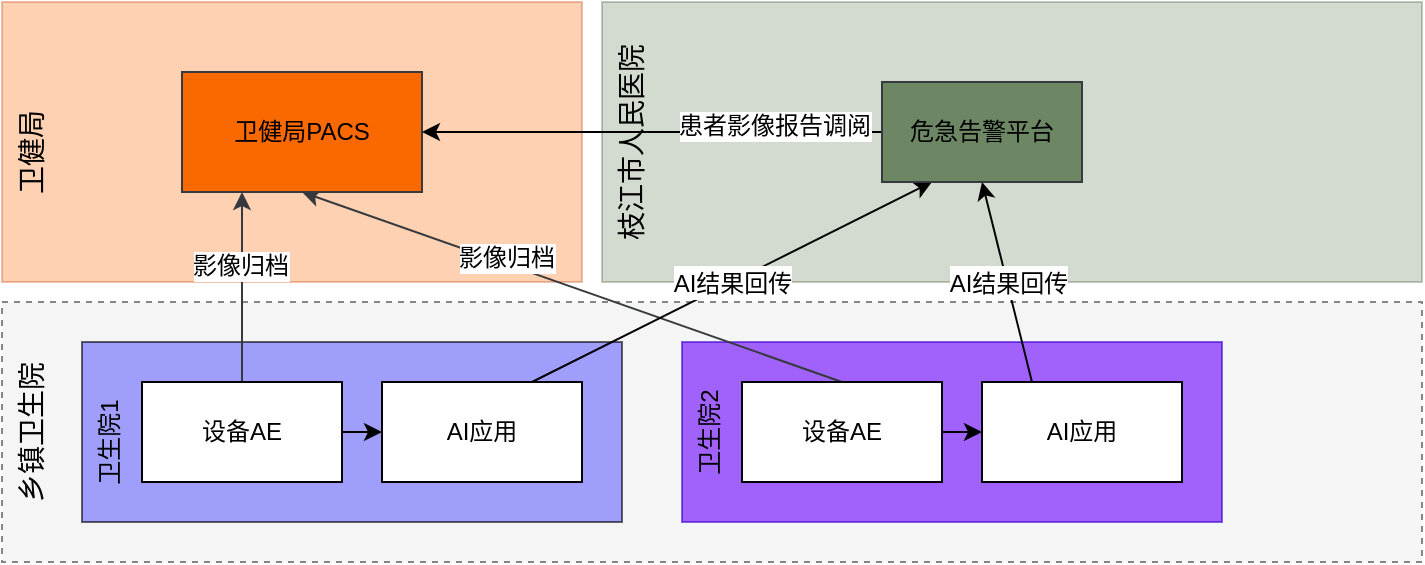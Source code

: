 <mxfile version="13.9.9" type="device"><diagram id="F9HyVHvMUxgOKzChUkeS" name="第 1 页"><mxGraphModel dx="852" dy="494" grid="1" gridSize="10" guides="1" tooltips="1" connect="1" arrows="1" fold="1" page="1" pageScale="1" pageWidth="1169" pageHeight="827" math="0" shadow="0"><root><mxCell id="0"/><mxCell id="1" parent="0"/><mxCell id="apodYYFnsmA6dT8eJ6ix-19" value="" style="rounded=0;whiteSpace=wrap;html=1;opacity=60;fillColor=#eeeeee;strokeColor=#36393d;dashed=1;" vertex="1" parent="1"><mxGeometry x="50" y="250" width="710" height="130" as="geometry"/></mxCell><mxCell id="apodYYFnsmA6dT8eJ6ix-33" value="" style="rounded=0;whiteSpace=wrap;html=1;fillColor=#6666FF;fontSize=14;opacity=60;" vertex="1" parent="1"><mxGeometry x="90" y="270" width="270" height="90" as="geometry"/></mxCell><mxCell id="apodYYFnsmA6dT8eJ6ix-34" value="" style="rounded=0;whiteSpace=wrap;html=1;fillColor=#6a00ff;fontSize=14;opacity=60;strokeColor=#3700CC;fontColor=#ffffff;" vertex="1" parent="1"><mxGeometry x="390" y="270" width="270" height="90" as="geometry"/></mxCell><mxCell id="apodYYFnsmA6dT8eJ6ix-24" value="" style="rounded=0;whiteSpace=wrap;html=1;opacity=30;fillColor=#fa6800;strokeColor=#C73500;fontColor=#ffffff;" vertex="1" parent="1"><mxGeometry x="50" y="100" width="290" height="140" as="geometry"/></mxCell><mxCell id="apodYYFnsmA6dT8eJ6ix-20" value="" style="rounded=0;whiteSpace=wrap;html=1;opacity=30;fillColor=#6d8764;strokeColor=#3A5431;fontColor=#ffffff;" vertex="1" parent="1"><mxGeometry x="350" y="100" width="410" height="140" as="geometry"/></mxCell><mxCell id="apodYYFnsmA6dT8eJ6ix-9" style="rounded=0;orthogonalLoop=1;jettySize=auto;html=1;exitX=0.5;exitY=0;exitDx=0;exitDy=0;entryX=0.25;entryY=1;entryDx=0;entryDy=0;fillColor=#ffcc99;strokeColor=#36393d;" edge="1" parent="1" source="apodYYFnsmA6dT8eJ6ix-1" target="apodYYFnsmA6dT8eJ6ix-6"><mxGeometry relative="1" as="geometry"/></mxCell><mxCell id="apodYYFnsmA6dT8eJ6ix-44" value="影像归档" style="edgeLabel;html=1;align=center;verticalAlign=middle;resizable=0;points=[];fontSize=12;" vertex="1" connectable="0" parent="apodYYFnsmA6dT8eJ6ix-9"><mxGeometry x="0.221" y="1" relative="1" as="geometry"><mxPoint as="offset"/></mxGeometry></mxCell><mxCell id="apodYYFnsmA6dT8eJ6ix-38" style="edgeStyle=none;rounded=0;orthogonalLoop=1;jettySize=auto;html=1;exitX=1;exitY=0.5;exitDx=0;exitDy=0;fontSize=12;" edge="1" parent="1" source="apodYYFnsmA6dT8eJ6ix-1" target="apodYYFnsmA6dT8eJ6ix-12"><mxGeometry relative="1" as="geometry"/></mxCell><mxCell id="apodYYFnsmA6dT8eJ6ix-1" value="设备AE" style="rounded=0;whiteSpace=wrap;html=1;" vertex="1" parent="1"><mxGeometry x="120" y="290" width="100" height="50" as="geometry"/></mxCell><mxCell id="apodYYFnsmA6dT8eJ6ix-10" style="rounded=0;orthogonalLoop=1;jettySize=auto;html=1;exitX=0.5;exitY=0;exitDx=0;exitDy=0;entryX=0.5;entryY=1;entryDx=0;entryDy=0;fillColor=#ffcc99;strokeColor=#36393d;" edge="1" parent="1" source="apodYYFnsmA6dT8eJ6ix-2" target="apodYYFnsmA6dT8eJ6ix-6"><mxGeometry relative="1" as="geometry"/></mxCell><mxCell id="apodYYFnsmA6dT8eJ6ix-45" value="影像归档" style="edgeLabel;html=1;align=center;verticalAlign=middle;resizable=0;points=[];fontSize=12;" vertex="1" connectable="0" parent="apodYYFnsmA6dT8eJ6ix-10"><mxGeometry x="0.251" y="-3" relative="1" as="geometry"><mxPoint as="offset"/></mxGeometry></mxCell><mxCell id="apodYYFnsmA6dT8eJ6ix-17" style="edgeStyle=none;rounded=0;orthogonalLoop=1;jettySize=auto;html=1;exitX=0.5;exitY=1;exitDx=0;exitDy=0;entryX=0.5;entryY=0;entryDx=0;entryDy=0;" edge="1" parent="1" target="apodYYFnsmA6dT8eJ6ix-14"><mxGeometry relative="1" as="geometry"><mxPoint x="450" y="330" as="sourcePoint"/></mxGeometry></mxCell><mxCell id="apodYYFnsmA6dT8eJ6ix-6" value="卫健局PACS" style="rounded=0;whiteSpace=wrap;html=1;strokeColor=#36393d;fillColor=#FA6800;" vertex="1" parent="1"><mxGeometry x="140" y="135" width="120" height="60" as="geometry"/></mxCell><mxCell id="apodYYFnsmA6dT8eJ6ix-30" value="&lt;font style=&quot;font-size: 12px&quot;&gt;AI结果回传&lt;/font&gt;" style="edgeStyle=none;rounded=0;orthogonalLoop=1;jettySize=auto;html=1;exitX=0.75;exitY=0;exitDx=0;exitDy=0;entryX=0.25;entryY=1;entryDx=0;entryDy=0;fontSize=14;" edge="1" parent="1" source="apodYYFnsmA6dT8eJ6ix-12" target="apodYYFnsmA6dT8eJ6ix-25"><mxGeometry relative="1" as="geometry"/></mxCell><mxCell id="apodYYFnsmA6dT8eJ6ix-12" value="AI应用" style="rounded=0;whiteSpace=wrap;html=1;" vertex="1" parent="1"><mxGeometry x="240" y="290" width="100" height="50" as="geometry"/></mxCell><mxCell id="apodYYFnsmA6dT8eJ6ix-31" value="&lt;font style=&quot;font-size: 12px&quot;&gt;AI结果回传&lt;/font&gt;" style="edgeStyle=none;rounded=0;orthogonalLoop=1;jettySize=auto;html=1;exitX=0.25;exitY=0;exitDx=0;exitDy=0;entryX=0.5;entryY=1;entryDx=0;entryDy=0;fontSize=14;" edge="1" parent="1" source="apodYYFnsmA6dT8eJ6ix-13" target="apodYYFnsmA6dT8eJ6ix-25"><mxGeometry relative="1" as="geometry"/></mxCell><mxCell id="apodYYFnsmA6dT8eJ6ix-13" value="AI应用" style="rounded=0;whiteSpace=wrap;html=1;" vertex="1" parent="1"><mxGeometry x="540" y="290" width="100" height="50" as="geometry"/></mxCell><mxCell id="apodYYFnsmA6dT8eJ6ix-47" style="edgeStyle=none;rounded=0;orthogonalLoop=1;jettySize=auto;html=1;exitX=0;exitY=0.5;exitDx=0;exitDy=0;fontSize=12;" edge="1" parent="1" source="apodYYFnsmA6dT8eJ6ix-25" target="apodYYFnsmA6dT8eJ6ix-6"><mxGeometry relative="1" as="geometry"/></mxCell><mxCell id="apodYYFnsmA6dT8eJ6ix-48" value="患者影像报告调阅" style="edgeLabel;html=1;align=center;verticalAlign=middle;resizable=0;points=[];fontSize=12;" vertex="1" connectable="0" parent="apodYYFnsmA6dT8eJ6ix-47"><mxGeometry x="-0.53" y="5" relative="1" as="geometry"><mxPoint y="-8" as="offset"/></mxGeometry></mxCell><mxCell id="apodYYFnsmA6dT8eJ6ix-25" value="危急告警平台" style="rounded=0;whiteSpace=wrap;html=1;strokeColor=#36393d;fillColor=#6D8764;" vertex="1" parent="1"><mxGeometry x="490" y="140" width="100" height="50" as="geometry"/></mxCell><mxCell id="apodYYFnsmA6dT8eJ6ix-27" value="乡镇卫生院" style="text;html=1;strokeColor=none;fillColor=none;align=center;verticalAlign=top;whiteSpace=wrap;rounded=0;opacity=60;horizontal=0;fontSize=14;" vertex="1" parent="1"><mxGeometry x="50" y="275" width="40" height="80" as="geometry"/></mxCell><mxCell id="apodYYFnsmA6dT8eJ6ix-28" value="枝江市人民医院" style="text;html=1;strokeColor=none;fillColor=none;align=center;verticalAlign=top;whiteSpace=wrap;rounded=0;opacity=60;horizontal=0;fontSize=14;" vertex="1" parent="1"><mxGeometry x="350" y="120" width="40" height="100" as="geometry"/></mxCell><mxCell id="apodYYFnsmA6dT8eJ6ix-29" value="卫健局" style="text;html=1;strokeColor=none;fillColor=none;align=center;verticalAlign=top;whiteSpace=wrap;rounded=0;opacity=60;horizontal=0;fontSize=14;" vertex="1" parent="1"><mxGeometry x="50" y="125" width="40" height="100" as="geometry"/></mxCell><mxCell id="apodYYFnsmA6dT8eJ6ix-35" value="卫生院1" style="text;html=1;strokeColor=none;fillColor=none;align=center;verticalAlign=top;whiteSpace=wrap;rounded=0;opacity=60;horizontal=0;fontSize=12;" vertex="1" parent="1"><mxGeometry x="90" y="280" width="30" height="80" as="geometry"/></mxCell><mxCell id="apodYYFnsmA6dT8eJ6ix-36" value="卫生院2" style="text;html=1;strokeColor=none;fillColor=none;align=center;verticalAlign=top;whiteSpace=wrap;rounded=0;opacity=60;horizontal=0;fontSize=12;" vertex="1" parent="1"><mxGeometry x="390" y="275" width="30" height="80" as="geometry"/></mxCell><mxCell id="apodYYFnsmA6dT8eJ6ix-39" style="edgeStyle=none;rounded=0;orthogonalLoop=1;jettySize=auto;html=1;exitX=1;exitY=0.5;exitDx=0;exitDy=0;entryX=0;entryY=0.5;entryDx=0;entryDy=0;fontSize=12;" edge="1" parent="1" source="apodYYFnsmA6dT8eJ6ix-2" target="apodYYFnsmA6dT8eJ6ix-13"><mxGeometry relative="1" as="geometry"/></mxCell><mxCell id="apodYYFnsmA6dT8eJ6ix-2" value="设备AE" style="rounded=0;whiteSpace=wrap;html=1;" vertex="1" parent="1"><mxGeometry x="420" y="290" width="100" height="50" as="geometry"/></mxCell></root></mxGraphModel></diagram></mxfile>